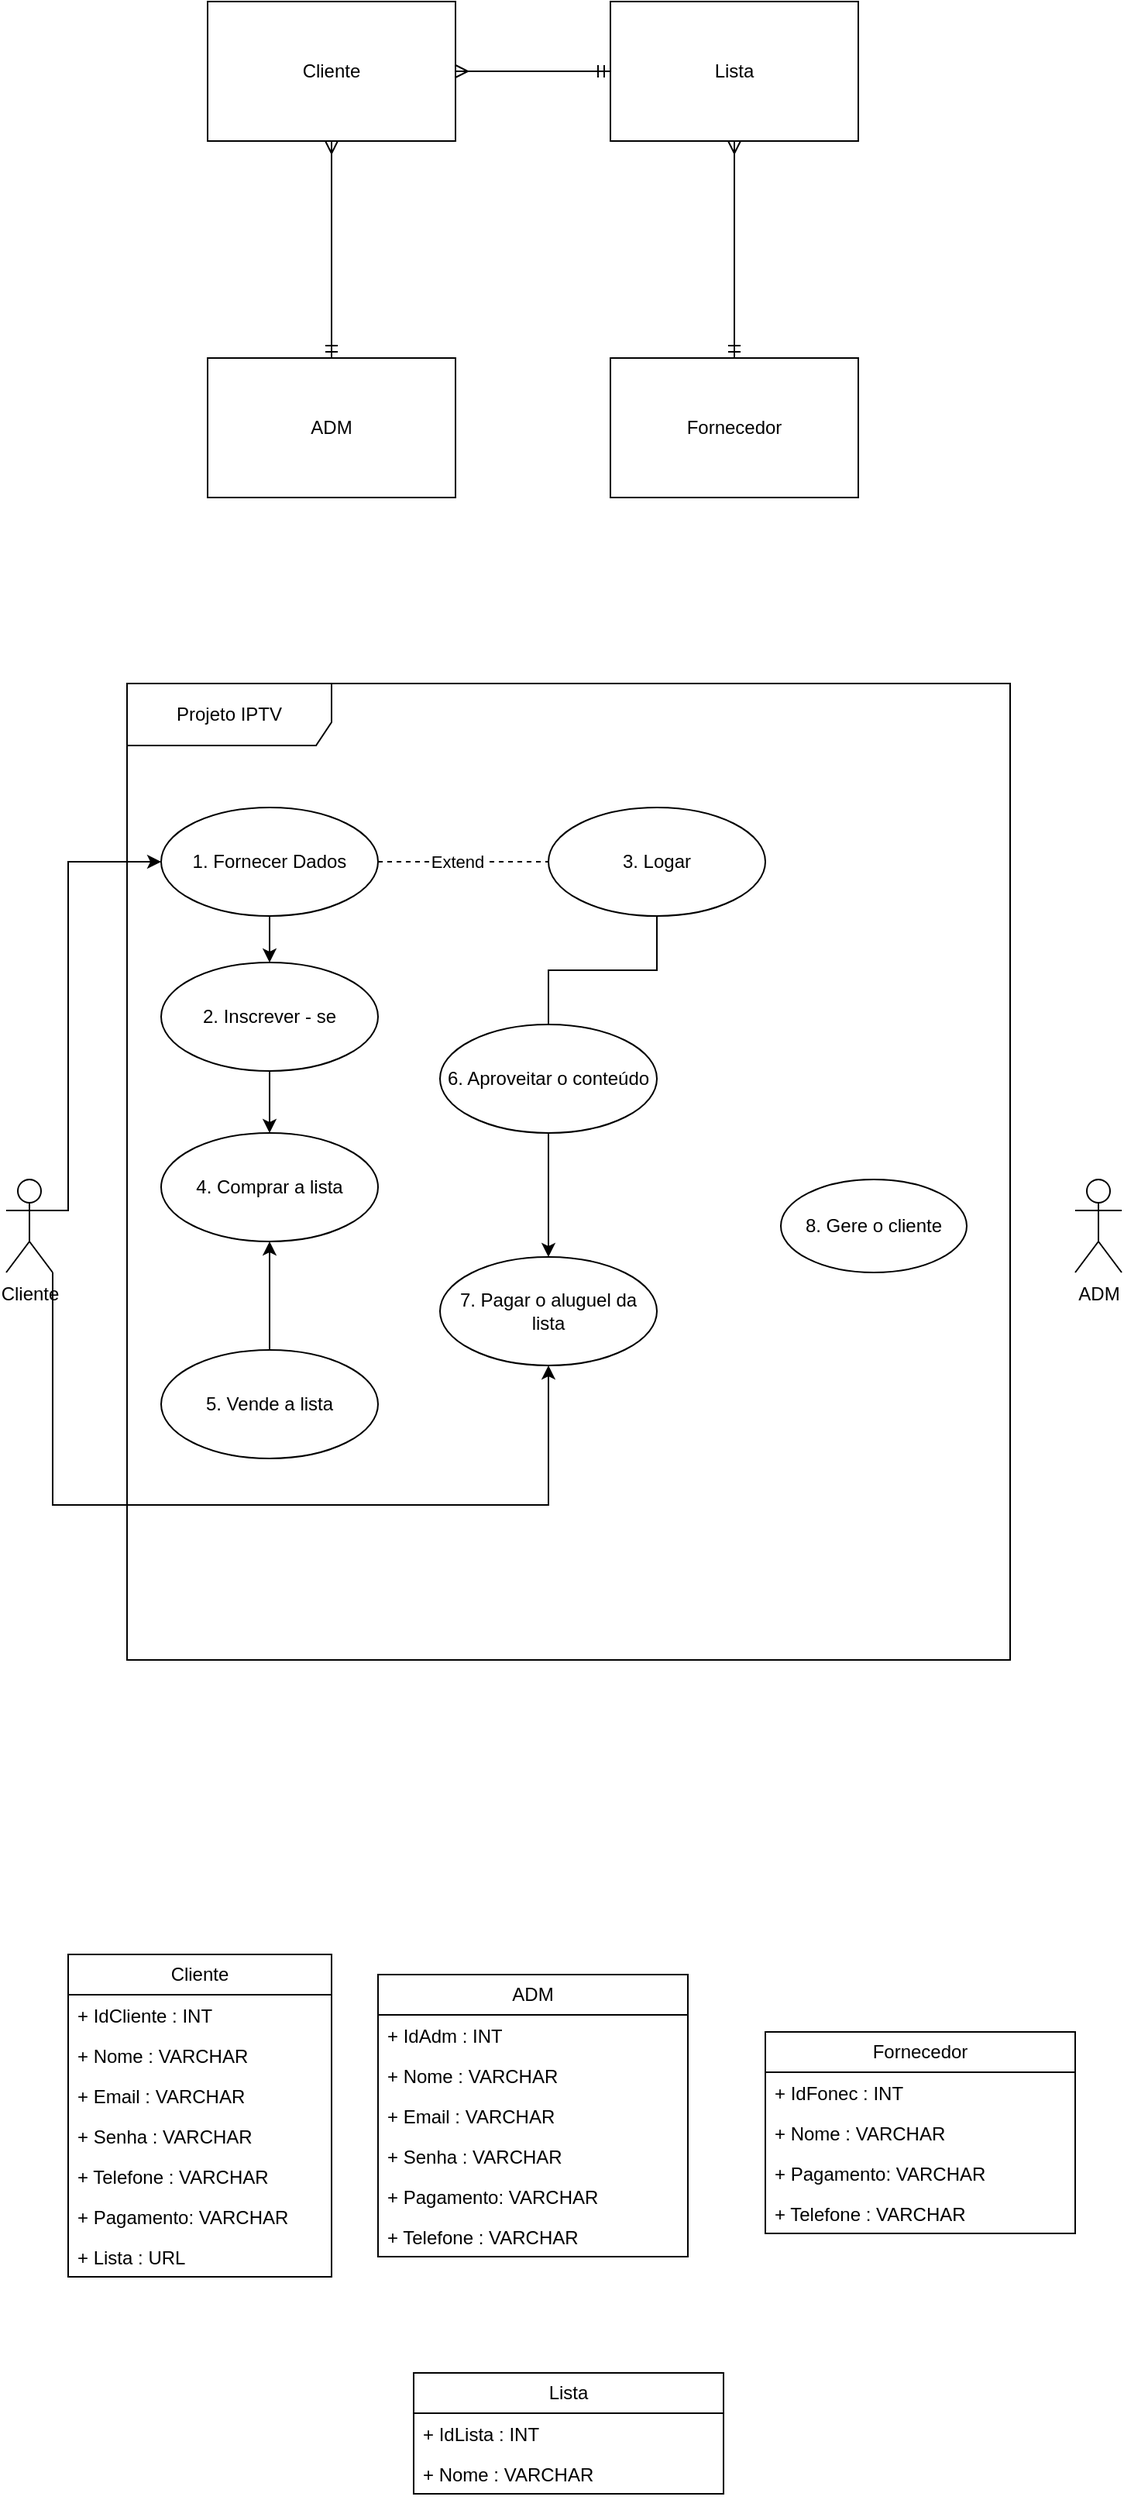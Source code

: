 <mxfile version="24.7.16">
  <diagram name="Página-1" id="sg6oOaK24rhWpSF96cKm">
    <mxGraphModel dx="1009" dy="573" grid="1" gridSize="10" guides="1" tooltips="1" connect="1" arrows="1" fold="1" page="1" pageScale="1" pageWidth="827" pageHeight="1169" math="0" shadow="0">
      <root>
        <mxCell id="0" />
        <mxCell id="1" parent="0" />
        <mxCell id="tDGWchpxEec9PxwqLPdq-4" value="" style="edgeStyle=orthogonalEdgeStyle;rounded=0;orthogonalLoop=1;jettySize=auto;html=1;endArrow=ERmandOne;endFill=0;startArrow=ERmany;startFill=0;" parent="1" source="tDGWchpxEec9PxwqLPdq-1" target="tDGWchpxEec9PxwqLPdq-2" edge="1">
          <mxGeometry relative="1" as="geometry" />
        </mxCell>
        <mxCell id="tDGWchpxEec9PxwqLPdq-1" value="Cliente" style="rounded=0;whiteSpace=wrap;html=1;" parent="1" vertex="1">
          <mxGeometry x="180" y="120" width="160" height="90" as="geometry" />
        </mxCell>
        <mxCell id="tDGWchpxEec9PxwqLPdq-2" value="Lista" style="rounded=0;whiteSpace=wrap;html=1;" parent="1" vertex="1">
          <mxGeometry x="440" y="120" width="160" height="90" as="geometry" />
        </mxCell>
        <mxCell id="tDGWchpxEec9PxwqLPdq-7" style="edgeStyle=orthogonalEdgeStyle;rounded=0;orthogonalLoop=1;jettySize=auto;html=1;exitX=0.5;exitY=0;exitDx=0;exitDy=0;entryX=0.5;entryY=1;entryDx=0;entryDy=0;startArrow=ERmandOne;startFill=0;endArrow=ERmany;endFill=0;" parent="1" source="tDGWchpxEec9PxwqLPdq-6" target="tDGWchpxEec9PxwqLPdq-1" edge="1">
          <mxGeometry relative="1" as="geometry">
            <Array as="points" />
          </mxGeometry>
        </mxCell>
        <mxCell id="tDGWchpxEec9PxwqLPdq-6" value="ADM" style="rounded=0;whiteSpace=wrap;html=1;" parent="1" vertex="1">
          <mxGeometry x="180" y="350" width="160" height="90" as="geometry" />
        </mxCell>
        <mxCell id="tDGWchpxEec9PxwqLPdq-9" style="edgeStyle=orthogonalEdgeStyle;rounded=0;orthogonalLoop=1;jettySize=auto;html=1;exitX=0.5;exitY=0;exitDx=0;exitDy=0;entryX=0.5;entryY=1;entryDx=0;entryDy=0;startArrow=ERmandOne;startFill=0;endArrow=ERmany;endFill=0;" parent="1" source="tDGWchpxEec9PxwqLPdq-8" target="tDGWchpxEec9PxwqLPdq-2" edge="1">
          <mxGeometry relative="1" as="geometry" />
        </mxCell>
        <mxCell id="tDGWchpxEec9PxwqLPdq-8" value="Fornecedor" style="rounded=0;whiteSpace=wrap;html=1;" parent="1" vertex="1">
          <mxGeometry x="440" y="350" width="160" height="90" as="geometry" />
        </mxCell>
        <mxCell id="zbjG8eAnOeDPzvtS65JX-1" value="Projeto IPTV" style="shape=umlFrame;whiteSpace=wrap;html=1;pointerEvents=0;width=132;height=40;" vertex="1" parent="1">
          <mxGeometry x="128" y="560" width="570" height="630" as="geometry" />
        </mxCell>
        <mxCell id="zbjG8eAnOeDPzvtS65JX-2" value="ADM" style="shape=umlActor;verticalLabelPosition=bottom;verticalAlign=top;html=1;" vertex="1" parent="1">
          <mxGeometry x="740" y="880" width="30" height="60" as="geometry" />
        </mxCell>
        <mxCell id="zbjG8eAnOeDPzvtS65JX-28" style="edgeStyle=orthogonalEdgeStyle;rounded=0;orthogonalLoop=1;jettySize=auto;html=1;exitX=1;exitY=0.333;exitDx=0;exitDy=0;exitPerimeter=0;entryX=0;entryY=0.5;entryDx=0;entryDy=0;" edge="1" parent="1" source="zbjG8eAnOeDPzvtS65JX-3" target="zbjG8eAnOeDPzvtS65JX-8">
          <mxGeometry relative="1" as="geometry">
            <Array as="points">
              <mxPoint x="90" y="900" />
              <mxPoint x="90" y="675" />
            </Array>
          </mxGeometry>
        </mxCell>
        <mxCell id="zbjG8eAnOeDPzvtS65JX-29" style="edgeStyle=orthogonalEdgeStyle;rounded=0;orthogonalLoop=1;jettySize=auto;html=1;exitX=1;exitY=1;exitDx=0;exitDy=0;exitPerimeter=0;entryX=0.5;entryY=1;entryDx=0;entryDy=0;" edge="1" parent="1" source="zbjG8eAnOeDPzvtS65JX-3" target="zbjG8eAnOeDPzvtS65JX-11">
          <mxGeometry relative="1" as="geometry">
            <Array as="points">
              <mxPoint x="80" y="1090" />
              <mxPoint x="400" y="1090" />
            </Array>
          </mxGeometry>
        </mxCell>
        <mxCell id="zbjG8eAnOeDPzvtS65JX-3" value="Cliente" style="shape=umlActor;verticalLabelPosition=bottom;verticalAlign=top;html=1;" vertex="1" parent="1">
          <mxGeometry x="50" y="880" width="30" height="60" as="geometry" />
        </mxCell>
        <mxCell id="zbjG8eAnOeDPzvtS65JX-25" style="edgeStyle=orthogonalEdgeStyle;rounded=0;orthogonalLoop=1;jettySize=auto;html=1;exitX=0.5;exitY=1;exitDx=0;exitDy=0;endArrow=none;endFill=0;" edge="1" parent="1" source="zbjG8eAnOeDPzvtS65JX-6" target="zbjG8eAnOeDPzvtS65JX-10">
          <mxGeometry relative="1" as="geometry" />
        </mxCell>
        <mxCell id="zbjG8eAnOeDPzvtS65JX-6" value="3. Logar" style="ellipse;whiteSpace=wrap;html=1;" vertex="1" parent="1">
          <mxGeometry x="400" y="640" width="140" height="70" as="geometry" />
        </mxCell>
        <mxCell id="zbjG8eAnOeDPzvtS65JX-26" value="" style="edgeStyle=orthogonalEdgeStyle;rounded=0;orthogonalLoop=1;jettySize=auto;html=1;endArrow=classic;endFill=1;" edge="1" parent="1" source="zbjG8eAnOeDPzvtS65JX-7" target="zbjG8eAnOeDPzvtS65JX-9">
          <mxGeometry relative="1" as="geometry" />
        </mxCell>
        <mxCell id="zbjG8eAnOeDPzvtS65JX-7" value="2. Inscrever - se" style="ellipse;whiteSpace=wrap;html=1;" vertex="1" parent="1">
          <mxGeometry x="150" y="740" width="140" height="70" as="geometry" />
        </mxCell>
        <mxCell id="zbjG8eAnOeDPzvtS65JX-21" value="" style="edgeStyle=orthogonalEdgeStyle;rounded=0;orthogonalLoop=1;jettySize=auto;html=1;" edge="1" parent="1" source="zbjG8eAnOeDPzvtS65JX-8" target="zbjG8eAnOeDPzvtS65JX-7">
          <mxGeometry relative="1" as="geometry" />
        </mxCell>
        <mxCell id="zbjG8eAnOeDPzvtS65JX-22" value="" style="rounded=0;orthogonalLoop=1;jettySize=auto;html=1;dashed=1;endArrow=none;endFill=0;" edge="1" parent="1" source="zbjG8eAnOeDPzvtS65JX-8" target="zbjG8eAnOeDPzvtS65JX-6">
          <mxGeometry relative="1" as="geometry" />
        </mxCell>
        <mxCell id="zbjG8eAnOeDPzvtS65JX-24" value="Extend" style="edgeLabel;html=1;align=center;verticalAlign=middle;resizable=0;points=[];" vertex="1" connectable="0" parent="zbjG8eAnOeDPzvtS65JX-22">
          <mxGeometry x="-0.084" relative="1" as="geometry">
            <mxPoint as="offset" />
          </mxGeometry>
        </mxCell>
        <mxCell id="zbjG8eAnOeDPzvtS65JX-8" value="1. Fornecer Dados" style="ellipse;whiteSpace=wrap;html=1;" vertex="1" parent="1">
          <mxGeometry x="150" y="640" width="140" height="70" as="geometry" />
        </mxCell>
        <mxCell id="zbjG8eAnOeDPzvtS65JX-9" value="4. Comprar a lista" style="ellipse;whiteSpace=wrap;html=1;" vertex="1" parent="1">
          <mxGeometry x="150" y="850" width="140" height="70" as="geometry" />
        </mxCell>
        <mxCell id="zbjG8eAnOeDPzvtS65JX-30" style="edgeStyle=orthogonalEdgeStyle;rounded=0;orthogonalLoop=1;jettySize=auto;html=1;exitX=0.5;exitY=1;exitDx=0;exitDy=0;" edge="1" parent="1" source="zbjG8eAnOeDPzvtS65JX-10" target="zbjG8eAnOeDPzvtS65JX-11">
          <mxGeometry relative="1" as="geometry" />
        </mxCell>
        <mxCell id="zbjG8eAnOeDPzvtS65JX-10" value="6. Aproveitar o conteúdo" style="ellipse;whiteSpace=wrap;html=1;" vertex="1" parent="1">
          <mxGeometry x="330" y="780" width="140" height="70" as="geometry" />
        </mxCell>
        <mxCell id="zbjG8eAnOeDPzvtS65JX-11" value="7. Pagar o aluguel da lista" style="ellipse;whiteSpace=wrap;html=1;" vertex="1" parent="1">
          <mxGeometry x="330" y="930" width="140" height="70" as="geometry" />
        </mxCell>
        <mxCell id="zbjG8eAnOeDPzvtS65JX-27" value="" style="edgeStyle=orthogonalEdgeStyle;rounded=0;orthogonalLoop=1;jettySize=auto;html=1;" edge="1" parent="1" source="zbjG8eAnOeDPzvtS65JX-15" target="zbjG8eAnOeDPzvtS65JX-9">
          <mxGeometry relative="1" as="geometry" />
        </mxCell>
        <mxCell id="zbjG8eAnOeDPzvtS65JX-15" value="5. Vende a lista" style="ellipse;whiteSpace=wrap;html=1;" vertex="1" parent="1">
          <mxGeometry x="150" y="990" width="140" height="70" as="geometry" />
        </mxCell>
        <mxCell id="zbjG8eAnOeDPzvtS65JX-16" value="8. Gere o cliente" style="ellipse;whiteSpace=wrap;html=1;" vertex="1" parent="1">
          <mxGeometry x="550" y="880" width="120" height="60" as="geometry" />
        </mxCell>
        <mxCell id="zbjG8eAnOeDPzvtS65JX-32" value="Cliente" style="swimlane;fontStyle=0;childLayout=stackLayout;horizontal=1;startSize=26;fillColor=none;horizontalStack=0;resizeParent=1;resizeParentMax=0;resizeLast=0;collapsible=1;marginBottom=0;whiteSpace=wrap;html=1;" vertex="1" parent="1">
          <mxGeometry x="90" y="1380" width="170" height="208" as="geometry" />
        </mxCell>
        <mxCell id="zbjG8eAnOeDPzvtS65JX-33" value="+ IdCliente : INT" style="text;strokeColor=none;fillColor=none;align=left;verticalAlign=top;spacingLeft=4;spacingRight=4;overflow=hidden;rotatable=0;points=[[0,0.5],[1,0.5]];portConstraint=eastwest;whiteSpace=wrap;html=1;" vertex="1" parent="zbjG8eAnOeDPzvtS65JX-32">
          <mxGeometry y="26" width="170" height="26" as="geometry" />
        </mxCell>
        <mxCell id="zbjG8eAnOeDPzvtS65JX-34" value="+ Nome : VARCHAR" style="text;strokeColor=none;fillColor=none;align=left;verticalAlign=top;spacingLeft=4;spacingRight=4;overflow=hidden;rotatable=0;points=[[0,0.5],[1,0.5]];portConstraint=eastwest;whiteSpace=wrap;html=1;" vertex="1" parent="zbjG8eAnOeDPzvtS65JX-32">
          <mxGeometry y="52" width="170" height="26" as="geometry" />
        </mxCell>
        <mxCell id="zbjG8eAnOeDPzvtS65JX-36" value="+ Email : VARCHAR" style="text;strokeColor=none;fillColor=none;align=left;verticalAlign=top;spacingLeft=4;spacingRight=4;overflow=hidden;rotatable=0;points=[[0,0.5],[1,0.5]];portConstraint=eastwest;whiteSpace=wrap;html=1;" vertex="1" parent="zbjG8eAnOeDPzvtS65JX-32">
          <mxGeometry y="78" width="170" height="26" as="geometry" />
        </mxCell>
        <mxCell id="zbjG8eAnOeDPzvtS65JX-35" value="+ Senha : VARCHAR" style="text;strokeColor=none;fillColor=none;align=left;verticalAlign=top;spacingLeft=4;spacingRight=4;overflow=hidden;rotatable=0;points=[[0,0.5],[1,0.5]];portConstraint=eastwest;whiteSpace=wrap;html=1;" vertex="1" parent="zbjG8eAnOeDPzvtS65JX-32">
          <mxGeometry y="104" width="170" height="26" as="geometry" />
        </mxCell>
        <mxCell id="zbjG8eAnOeDPzvtS65JX-44" value="+ Telefone : VARCHAR&amp;nbsp;" style="text;strokeColor=none;fillColor=none;align=left;verticalAlign=top;spacingLeft=4;spacingRight=4;overflow=hidden;rotatable=0;points=[[0,0.5],[1,0.5]];portConstraint=eastwest;whiteSpace=wrap;html=1;" vertex="1" parent="zbjG8eAnOeDPzvtS65JX-32">
          <mxGeometry y="130" width="170" height="26" as="geometry" />
        </mxCell>
        <mxCell id="zbjG8eAnOeDPzvtS65JX-46" value="+ Pagamento: VARCHAR&amp;nbsp;" style="text;strokeColor=none;fillColor=none;align=left;verticalAlign=top;spacingLeft=4;spacingRight=4;overflow=hidden;rotatable=0;points=[[0,0.5],[1,0.5]];portConstraint=eastwest;whiteSpace=wrap;html=1;" vertex="1" parent="zbjG8eAnOeDPzvtS65JX-32">
          <mxGeometry y="156" width="170" height="26" as="geometry" />
        </mxCell>
        <mxCell id="zbjG8eAnOeDPzvtS65JX-37" value="+ Lista : URL" style="text;strokeColor=none;fillColor=none;align=left;verticalAlign=top;spacingLeft=4;spacingRight=4;overflow=hidden;rotatable=0;points=[[0,0.5],[1,0.5]];portConstraint=eastwest;whiteSpace=wrap;html=1;" vertex="1" parent="zbjG8eAnOeDPzvtS65JX-32">
          <mxGeometry y="182" width="170" height="26" as="geometry" />
        </mxCell>
        <mxCell id="zbjG8eAnOeDPzvtS65JX-38" value="ADM" style="swimlane;fontStyle=0;childLayout=stackLayout;horizontal=1;startSize=26;fillColor=none;horizontalStack=0;resizeParent=1;resizeParentMax=0;resizeLast=0;collapsible=1;marginBottom=0;whiteSpace=wrap;html=1;" vertex="1" parent="1">
          <mxGeometry x="290" y="1393" width="200" height="182" as="geometry" />
        </mxCell>
        <mxCell id="zbjG8eAnOeDPzvtS65JX-39" value="+ IdAdm : INT" style="text;strokeColor=none;fillColor=none;align=left;verticalAlign=top;spacingLeft=4;spacingRight=4;overflow=hidden;rotatable=0;points=[[0,0.5],[1,0.5]];portConstraint=eastwest;whiteSpace=wrap;html=1;" vertex="1" parent="zbjG8eAnOeDPzvtS65JX-38">
          <mxGeometry y="26" width="200" height="26" as="geometry" />
        </mxCell>
        <mxCell id="zbjG8eAnOeDPzvtS65JX-40" value="+ Nome : VARCHAR" style="text;strokeColor=none;fillColor=none;align=left;verticalAlign=top;spacingLeft=4;spacingRight=4;overflow=hidden;rotatable=0;points=[[0,0.5],[1,0.5]];portConstraint=eastwest;whiteSpace=wrap;html=1;" vertex="1" parent="zbjG8eAnOeDPzvtS65JX-38">
          <mxGeometry y="52" width="200" height="26" as="geometry" />
        </mxCell>
        <mxCell id="zbjG8eAnOeDPzvtS65JX-41" value="+ Email : VARCHAR" style="text;strokeColor=none;fillColor=none;align=left;verticalAlign=top;spacingLeft=4;spacingRight=4;overflow=hidden;rotatable=0;points=[[0,0.5],[1,0.5]];portConstraint=eastwest;whiteSpace=wrap;html=1;" vertex="1" parent="zbjG8eAnOeDPzvtS65JX-38">
          <mxGeometry y="78" width="200" height="26" as="geometry" />
        </mxCell>
        <mxCell id="zbjG8eAnOeDPzvtS65JX-42" value="+ Senha : VARCHAR" style="text;strokeColor=none;fillColor=none;align=left;verticalAlign=top;spacingLeft=4;spacingRight=4;overflow=hidden;rotatable=0;points=[[0,0.5],[1,0.5]];portConstraint=eastwest;whiteSpace=wrap;html=1;" vertex="1" parent="zbjG8eAnOeDPzvtS65JX-38">
          <mxGeometry y="104" width="200" height="26" as="geometry" />
        </mxCell>
        <mxCell id="zbjG8eAnOeDPzvtS65JX-48" value="+ Pagamento: VARCHAR&amp;nbsp;" style="text;strokeColor=none;fillColor=none;align=left;verticalAlign=top;spacingLeft=4;spacingRight=4;overflow=hidden;rotatable=0;points=[[0,0.5],[1,0.5]];portConstraint=eastwest;whiteSpace=wrap;html=1;" vertex="1" parent="zbjG8eAnOeDPzvtS65JX-38">
          <mxGeometry y="130" width="200" height="26" as="geometry" />
        </mxCell>
        <mxCell id="zbjG8eAnOeDPzvtS65JX-45" value="+ Telefone : VARCHAR&amp;nbsp;" style="text;strokeColor=none;fillColor=none;align=left;verticalAlign=top;spacingLeft=4;spacingRight=4;overflow=hidden;rotatable=0;points=[[0,0.5],[1,0.5]];portConstraint=eastwest;whiteSpace=wrap;html=1;" vertex="1" parent="zbjG8eAnOeDPzvtS65JX-38">
          <mxGeometry y="156" width="200" height="26" as="geometry" />
        </mxCell>
        <mxCell id="zbjG8eAnOeDPzvtS65JX-49" value="Fornecedor" style="swimlane;fontStyle=0;childLayout=stackLayout;horizontal=1;startSize=26;fillColor=none;horizontalStack=0;resizeParent=1;resizeParentMax=0;resizeLast=0;collapsible=1;marginBottom=0;whiteSpace=wrap;html=1;" vertex="1" parent="1">
          <mxGeometry x="540" y="1430" width="200" height="130" as="geometry" />
        </mxCell>
        <mxCell id="zbjG8eAnOeDPzvtS65JX-50" value="+ IdFonec : INT" style="text;strokeColor=none;fillColor=none;align=left;verticalAlign=top;spacingLeft=4;spacingRight=4;overflow=hidden;rotatable=0;points=[[0,0.5],[1,0.5]];portConstraint=eastwest;whiteSpace=wrap;html=1;" vertex="1" parent="zbjG8eAnOeDPzvtS65JX-49">
          <mxGeometry y="26" width="200" height="26" as="geometry" />
        </mxCell>
        <mxCell id="zbjG8eAnOeDPzvtS65JX-51" value="+ Nome : VARCHAR" style="text;strokeColor=none;fillColor=none;align=left;verticalAlign=top;spacingLeft=4;spacingRight=4;overflow=hidden;rotatable=0;points=[[0,0.5],[1,0.5]];portConstraint=eastwest;whiteSpace=wrap;html=1;" vertex="1" parent="zbjG8eAnOeDPzvtS65JX-49">
          <mxGeometry y="52" width="200" height="26" as="geometry" />
        </mxCell>
        <mxCell id="zbjG8eAnOeDPzvtS65JX-54" value="+ Pagamento: VARCHAR&amp;nbsp;" style="text;strokeColor=none;fillColor=none;align=left;verticalAlign=top;spacingLeft=4;spacingRight=4;overflow=hidden;rotatable=0;points=[[0,0.5],[1,0.5]];portConstraint=eastwest;whiteSpace=wrap;html=1;" vertex="1" parent="zbjG8eAnOeDPzvtS65JX-49">
          <mxGeometry y="78" width="200" height="26" as="geometry" />
        </mxCell>
        <mxCell id="zbjG8eAnOeDPzvtS65JX-55" value="+ Telefone : VARCHAR&amp;nbsp;" style="text;strokeColor=none;fillColor=none;align=left;verticalAlign=top;spacingLeft=4;spacingRight=4;overflow=hidden;rotatable=0;points=[[0,0.5],[1,0.5]];portConstraint=eastwest;whiteSpace=wrap;html=1;" vertex="1" parent="zbjG8eAnOeDPzvtS65JX-49">
          <mxGeometry y="104" width="200" height="26" as="geometry" />
        </mxCell>
        <mxCell id="zbjG8eAnOeDPzvtS65JX-56" value="Lista" style="swimlane;fontStyle=0;childLayout=stackLayout;horizontal=1;startSize=26;fillColor=none;horizontalStack=0;resizeParent=1;resizeParentMax=0;resizeLast=0;collapsible=1;marginBottom=0;whiteSpace=wrap;html=1;" vertex="1" parent="1">
          <mxGeometry x="313" y="1650" width="200" height="78" as="geometry" />
        </mxCell>
        <mxCell id="zbjG8eAnOeDPzvtS65JX-57" value="+ IdLista : INT" style="text;strokeColor=none;fillColor=none;align=left;verticalAlign=top;spacingLeft=4;spacingRight=4;overflow=hidden;rotatable=0;points=[[0,0.5],[1,0.5]];portConstraint=eastwest;whiteSpace=wrap;html=1;" vertex="1" parent="zbjG8eAnOeDPzvtS65JX-56">
          <mxGeometry y="26" width="200" height="26" as="geometry" />
        </mxCell>
        <mxCell id="zbjG8eAnOeDPzvtS65JX-58" value="+ Nome : VARCHAR" style="text;strokeColor=none;fillColor=none;align=left;verticalAlign=top;spacingLeft=4;spacingRight=4;overflow=hidden;rotatable=0;points=[[0,0.5],[1,0.5]];portConstraint=eastwest;whiteSpace=wrap;html=1;" vertex="1" parent="zbjG8eAnOeDPzvtS65JX-56">
          <mxGeometry y="52" width="200" height="26" as="geometry" />
        </mxCell>
      </root>
    </mxGraphModel>
  </diagram>
</mxfile>
